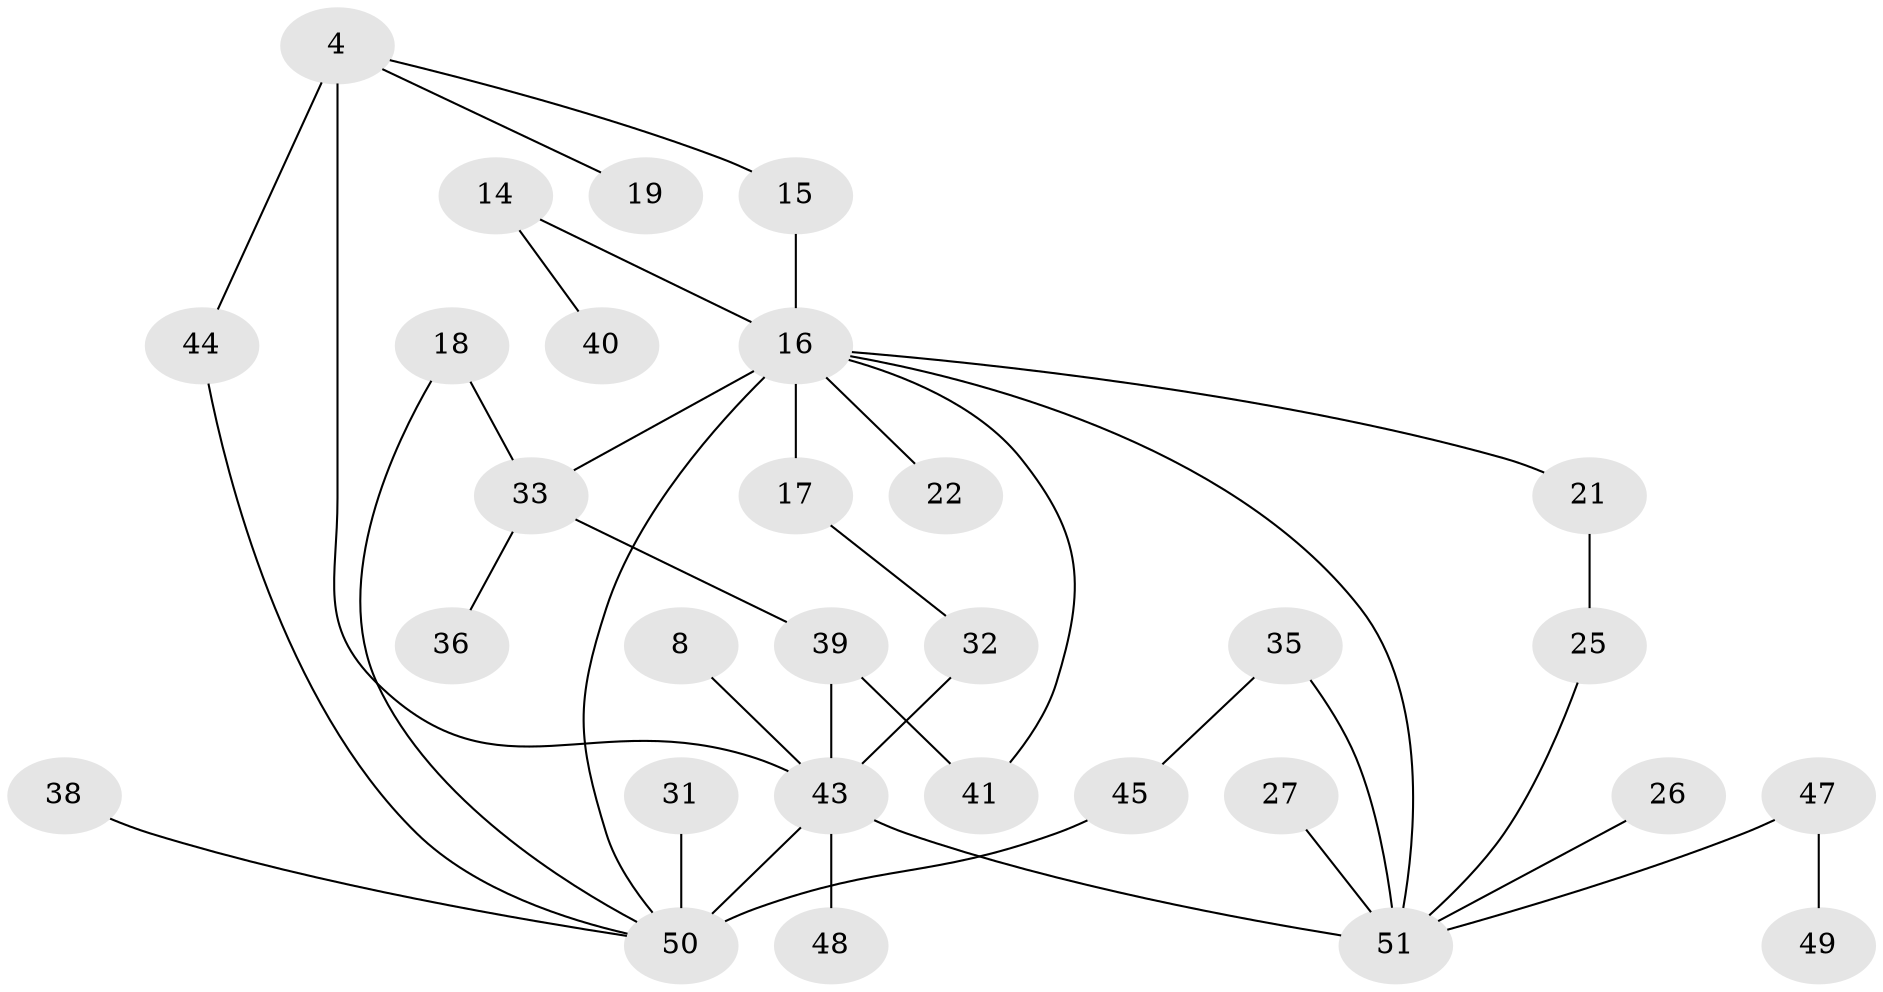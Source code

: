 // original degree distribution, {6: 0.09803921568627451, 7: 0.0196078431372549, 2: 0.3333333333333333, 3: 0.19607843137254902, 1: 0.2549019607843137, 5: 0.0392156862745098, 4: 0.058823529411764705}
// Generated by graph-tools (version 1.1) at 2025/46/03/04/25 21:46:19]
// undirected, 30 vertices, 38 edges
graph export_dot {
graph [start="1"]
  node [color=gray90,style=filled];
  4;
  8;
  14;
  15;
  16 [super="+5+12"];
  17;
  18;
  19;
  21;
  22;
  25;
  26;
  27;
  31;
  32;
  33;
  35 [super="+30"];
  36;
  38;
  39;
  40;
  41;
  43 [super="+7+20+2+34"];
  44 [super="+11"];
  45;
  47;
  48 [super="+46"];
  49;
  50 [super="+37+42+13"];
  51 [super="+9+23"];
  4 -- 19;
  4 -- 15;
  4 -- 44;
  4 -- 43 [weight=3];
  8 -- 43;
  14 -- 40;
  14 -- 16;
  15 -- 16;
  16 -- 21;
  16 -- 17;
  16 -- 51;
  16 -- 22;
  16 -- 41;
  16 -- 33;
  16 -- 50 [weight=2];
  17 -- 32;
  18 -- 33;
  18 -- 50;
  21 -- 25;
  25 -- 51;
  26 -- 51;
  27 -- 51;
  31 -- 50;
  32 -- 43;
  33 -- 36;
  33 -- 39;
  35 -- 51;
  35 -- 45;
  38 -- 50;
  39 -- 41;
  39 -- 43;
  43 -- 51 [weight=3];
  43 -- 48 [weight=2];
  43 -- 50 [weight=4];
  44 -- 50;
  45 -- 50;
  47 -- 49;
  47 -- 51;
}
